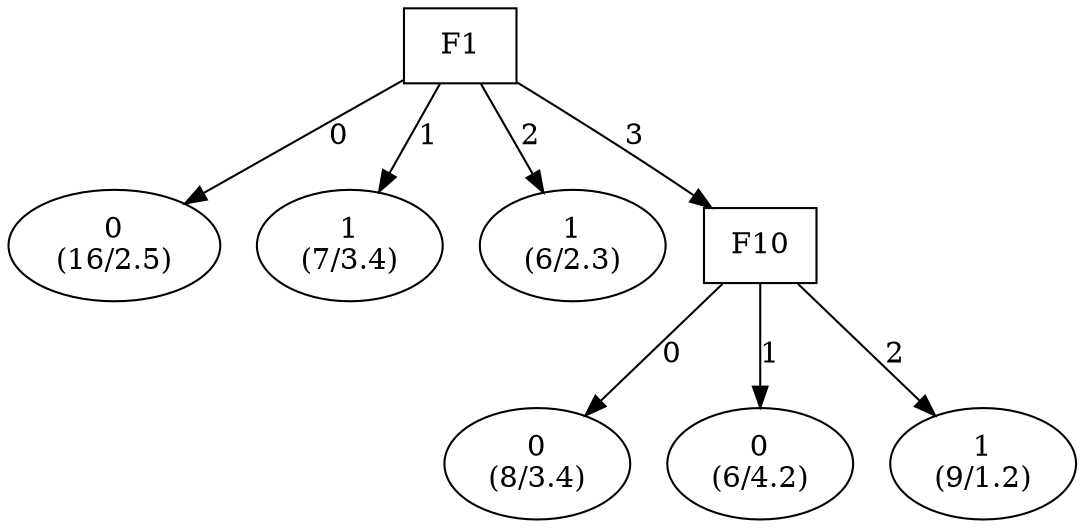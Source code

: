 digraph YaDT {
n0 [ shape=box, label="F1\n"]
n0 -> n1 [label="0"]
n1 [ shape=ellipse, label="0\n(16/2.5)"]
n0 -> n2 [label="1"]
n2 [ shape=ellipse, label="1\n(7/3.4)"]
n0 -> n3 [label="2"]
n3 [ shape=ellipse, label="1\n(6/2.3)"]
n0 -> n4 [label="3"]
n4 [ shape=box, label="F10\n"]
n4 -> n5 [label="0"]
n5 [ shape=ellipse, label="0\n(8/3.4)"]
n4 -> n6 [label="1"]
n6 [ shape=ellipse, label="0\n(6/4.2)"]
n4 -> n7 [label="2"]
n7 [ shape=ellipse, label="1\n(9/1.2)"]
}
